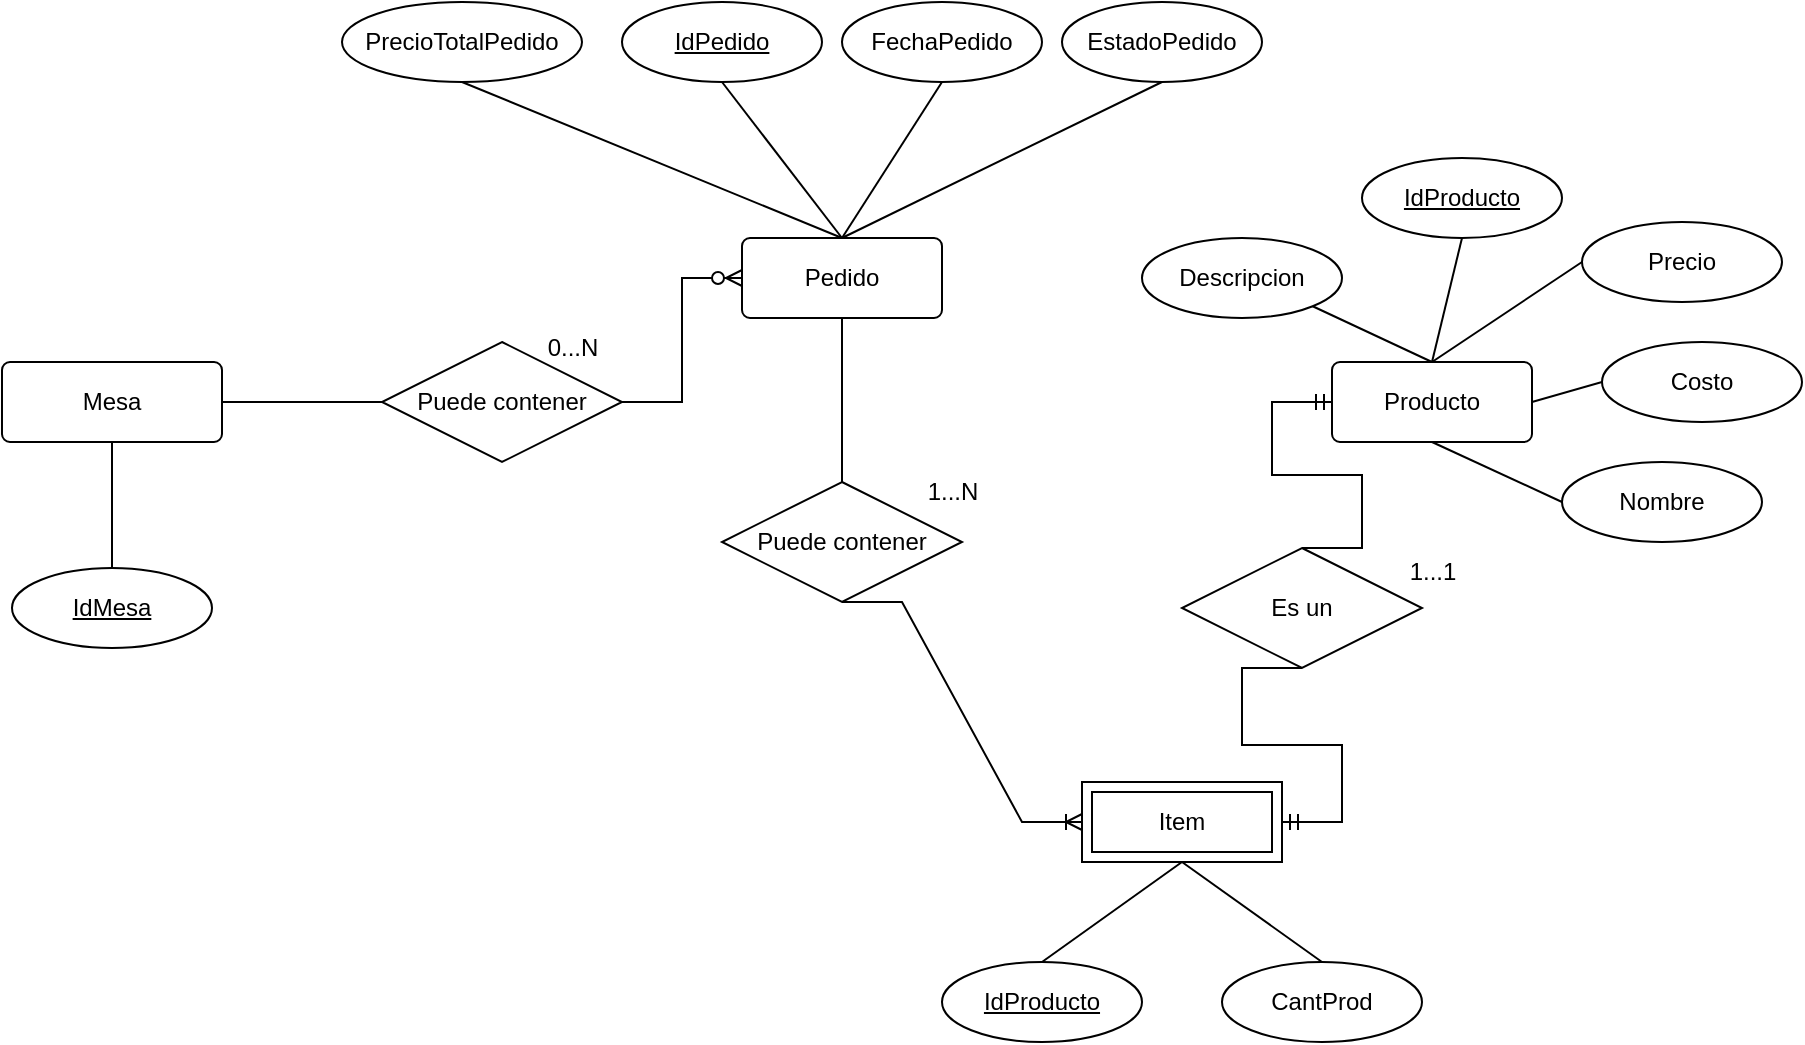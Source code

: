 <mxfile version="21.8.2" type="device">
  <diagram name="Página-1" id="tE-FfOUnxGVTIb8NPLxv">
    <mxGraphModel dx="874" dy="1683" grid="1" gridSize="10" guides="1" tooltips="1" connect="1" arrows="1" fold="1" page="1" pageScale="1" pageWidth="827" pageHeight="1169" math="0" shadow="0">
      <root>
        <mxCell id="0" />
        <mxCell id="1" parent="0" />
        <mxCell id="cRG0QfzShwpWN7QY3RTz-1" value="Mesa" style="rounded=1;arcSize=10;whiteSpace=wrap;html=1;align=center;" vertex="1" parent="1">
          <mxGeometry x="20" y="120" width="110" height="40" as="geometry" />
        </mxCell>
        <mxCell id="cRG0QfzShwpWN7QY3RTz-2" value="Producto" style="rounded=1;arcSize=10;whiteSpace=wrap;html=1;align=center;" vertex="1" parent="1">
          <mxGeometry x="685" y="120" width="100" height="40" as="geometry" />
        </mxCell>
        <mxCell id="cRG0QfzShwpWN7QY3RTz-3" value="Pedido" style="rounded=1;arcSize=10;whiteSpace=wrap;html=1;align=center;" vertex="1" parent="1">
          <mxGeometry x="390" y="58" width="100" height="40" as="geometry" />
        </mxCell>
        <mxCell id="cRG0QfzShwpWN7QY3RTz-7" value="Item" style="shape=ext;margin=3;double=1;whiteSpace=wrap;html=1;align=center;" vertex="1" parent="1">
          <mxGeometry x="560" y="330" width="100" height="40" as="geometry" />
        </mxCell>
        <mxCell id="cRG0QfzShwpWN7QY3RTz-8" value="IdProducto" style="ellipse;whiteSpace=wrap;html=1;align=center;fontStyle=4;" vertex="1" parent="1">
          <mxGeometry x="490" y="420" width="100" height="40" as="geometry" />
        </mxCell>
        <mxCell id="cRG0QfzShwpWN7QY3RTz-10" value="" style="endArrow=none;html=1;rounded=0;exitX=0.5;exitY=0;exitDx=0;exitDy=0;entryX=0.5;entryY=1;entryDx=0;entryDy=0;" edge="1" parent="1" source="cRG0QfzShwpWN7QY3RTz-8" target="cRG0QfzShwpWN7QY3RTz-7">
          <mxGeometry relative="1" as="geometry">
            <mxPoint x="320" y="410" as="sourcePoint" />
            <mxPoint x="480" y="410" as="targetPoint" />
          </mxGeometry>
        </mxCell>
        <mxCell id="cRG0QfzShwpWN7QY3RTz-11" value="CantProd" style="ellipse;whiteSpace=wrap;html=1;align=center;" vertex="1" parent="1">
          <mxGeometry x="630" y="420" width="100" height="40" as="geometry" />
        </mxCell>
        <mxCell id="cRG0QfzShwpWN7QY3RTz-12" value="" style="endArrow=none;html=1;rounded=0;exitX=0.5;exitY=0;exitDx=0;exitDy=0;entryX=0.5;entryY=1;entryDx=0;entryDy=0;" edge="1" parent="1" source="cRG0QfzShwpWN7QY3RTz-11" target="cRG0QfzShwpWN7QY3RTz-7">
          <mxGeometry relative="1" as="geometry">
            <mxPoint x="310" y="420" as="sourcePoint" />
            <mxPoint x="360" y="330" as="targetPoint" />
          </mxGeometry>
        </mxCell>
        <mxCell id="cRG0QfzShwpWN7QY3RTz-17" value="" style="edgeStyle=entityRelationEdgeStyle;fontSize=12;html=1;endArrow=ERoneToMany;rounded=0;exitX=0.5;exitY=1;exitDx=0;exitDy=0;entryX=0;entryY=0.5;entryDx=0;entryDy=0;" edge="1" parent="1" source="cRG0QfzShwpWN7QY3RTz-20" target="cRG0QfzShwpWN7QY3RTz-7">
          <mxGeometry width="100" height="100" relative="1" as="geometry">
            <mxPoint x="360" y="320" as="sourcePoint" />
            <mxPoint x="460" y="220" as="targetPoint" />
            <Array as="points">
              <mxPoint x="320" y="270" />
              <mxPoint x="350" y="250" />
            </Array>
          </mxGeometry>
        </mxCell>
        <mxCell id="cRG0QfzShwpWN7QY3RTz-18" value="" style="edgeStyle=entityRelationEdgeStyle;fontSize=12;html=1;endArrow=ERzeroToMany;endFill=1;rounded=0;entryX=0;entryY=0.5;entryDx=0;entryDy=0;exitX=1;exitY=0.5;exitDx=0;exitDy=0;" edge="1" parent="1" source="cRG0QfzShwpWN7QY3RTz-31" target="cRG0QfzShwpWN7QY3RTz-3">
          <mxGeometry width="100" height="100" relative="1" as="geometry">
            <mxPoint x="20" y="190" as="sourcePoint" />
            <mxPoint x="120" y="90" as="targetPoint" />
          </mxGeometry>
        </mxCell>
        <mxCell id="cRG0QfzShwpWN7QY3RTz-20" value="Puede contener" style="shape=rhombus;perimeter=rhombusPerimeter;whiteSpace=wrap;html=1;align=center;" vertex="1" parent="1">
          <mxGeometry x="380" y="180" width="120" height="60" as="geometry" />
        </mxCell>
        <mxCell id="cRG0QfzShwpWN7QY3RTz-23" value="" style="endArrow=none;html=1;rounded=0;entryX=0.5;entryY=1;entryDx=0;entryDy=0;exitX=0.5;exitY=0;exitDx=0;exitDy=0;" edge="1" parent="1" source="cRG0QfzShwpWN7QY3RTz-20" target="cRG0QfzShwpWN7QY3RTz-3">
          <mxGeometry relative="1" as="geometry">
            <mxPoint x="280" y="220" as="sourcePoint" />
            <mxPoint x="440" y="220" as="targetPoint" />
          </mxGeometry>
        </mxCell>
        <mxCell id="cRG0QfzShwpWN7QY3RTz-19" value="Es un" style="shape=rhombus;perimeter=rhombusPerimeter;whiteSpace=wrap;html=1;align=center;" vertex="1" parent="1">
          <mxGeometry x="610" y="213" width="120" height="60" as="geometry" />
        </mxCell>
        <mxCell id="cRG0QfzShwpWN7QY3RTz-26" value="" style="edgeStyle=entityRelationEdgeStyle;fontSize=12;html=1;endArrow=ERmandOne;rounded=0;entryX=0;entryY=0.5;entryDx=0;entryDy=0;exitX=0.5;exitY=0;exitDx=0;exitDy=0;" edge="1" parent="1" source="cRG0QfzShwpWN7QY3RTz-19" target="cRG0QfzShwpWN7QY3RTz-2">
          <mxGeometry width="100" height="100" relative="1" as="geometry">
            <mxPoint x="620" y="150" as="sourcePoint" />
            <mxPoint x="740" y="140" as="targetPoint" />
          </mxGeometry>
        </mxCell>
        <mxCell id="cRG0QfzShwpWN7QY3RTz-27" value="" style="edgeStyle=entityRelationEdgeStyle;fontSize=12;html=1;endArrow=ERmandOne;rounded=0;exitX=0.5;exitY=1;exitDx=0;exitDy=0;entryX=1;entryY=0.5;entryDx=0;entryDy=0;" edge="1" parent="1" source="cRG0QfzShwpWN7QY3RTz-19" target="cRG0QfzShwpWN7QY3RTz-7">
          <mxGeometry width="100" height="100" relative="1" as="geometry">
            <mxPoint x="720" y="300" as="sourcePoint" />
            <mxPoint x="820" y="200" as="targetPoint" />
          </mxGeometry>
        </mxCell>
        <mxCell id="cRG0QfzShwpWN7QY3RTz-31" value="Puede contener" style="shape=rhombus;perimeter=rhombusPerimeter;whiteSpace=wrap;html=1;align=center;" vertex="1" parent="1">
          <mxGeometry x="210" y="110" width="120" height="60" as="geometry" />
        </mxCell>
        <mxCell id="cRG0QfzShwpWN7QY3RTz-32" value="" style="endArrow=none;html=1;rounded=0;exitX=1;exitY=0.5;exitDx=0;exitDy=0;entryX=0;entryY=0.5;entryDx=0;entryDy=0;" edge="1" parent="1" source="cRG0QfzShwpWN7QY3RTz-1" target="cRG0QfzShwpWN7QY3RTz-31">
          <mxGeometry relative="1" as="geometry">
            <mxPoint x="100" y="229" as="sourcePoint" />
            <mxPoint x="260" y="229" as="targetPoint" />
          </mxGeometry>
        </mxCell>
        <mxCell id="cRG0QfzShwpWN7QY3RTz-33" value="1...N" style="text;html=1;align=center;verticalAlign=middle;resizable=0;points=[];autosize=1;strokeColor=none;fillColor=none;" vertex="1" parent="1">
          <mxGeometry x="470" y="170" width="50" height="30" as="geometry" />
        </mxCell>
        <mxCell id="cRG0QfzShwpWN7QY3RTz-34" value="0...N" style="text;html=1;align=center;verticalAlign=middle;resizable=0;points=[];autosize=1;strokeColor=none;fillColor=none;" vertex="1" parent="1">
          <mxGeometry x="280" y="98" width="50" height="30" as="geometry" />
        </mxCell>
        <mxCell id="cRG0QfzShwpWN7QY3RTz-35" value="1...1" style="text;html=1;align=center;verticalAlign=middle;resizable=0;points=[];autosize=1;strokeColor=none;fillColor=none;" vertex="1" parent="1">
          <mxGeometry x="710" y="210" width="50" height="30" as="geometry" />
        </mxCell>
        <mxCell id="cRG0QfzShwpWN7QY3RTz-36" value="IdMesa" style="ellipse;whiteSpace=wrap;html=1;align=center;fontStyle=4;" vertex="1" parent="1">
          <mxGeometry x="25" y="223" width="100" height="40" as="geometry" />
        </mxCell>
        <mxCell id="cRG0QfzShwpWN7QY3RTz-37" value="" style="endArrow=none;html=1;rounded=0;exitX=0.5;exitY=0;exitDx=0;exitDy=0;entryX=0.5;entryY=1;entryDx=0;entryDy=0;" edge="1" parent="1" source="cRG0QfzShwpWN7QY3RTz-36" target="cRG0QfzShwpWN7QY3RTz-1">
          <mxGeometry relative="1" as="geometry">
            <mxPoint x="160" y="263" as="sourcePoint" />
            <mxPoint x="320" y="263" as="targetPoint" />
          </mxGeometry>
        </mxCell>
        <mxCell id="cRG0QfzShwpWN7QY3RTz-38" value="IdPedido" style="ellipse;whiteSpace=wrap;html=1;align=center;fontStyle=4;" vertex="1" parent="1">
          <mxGeometry x="330" y="-60" width="100" height="40" as="geometry" />
        </mxCell>
        <mxCell id="cRG0QfzShwpWN7QY3RTz-39" value="FechaPedido" style="ellipse;whiteSpace=wrap;html=1;align=center;" vertex="1" parent="1">
          <mxGeometry x="440" y="-60" width="100" height="40" as="geometry" />
        </mxCell>
        <mxCell id="cRG0QfzShwpWN7QY3RTz-40" value="EstadoPedido" style="ellipse;whiteSpace=wrap;html=1;align=center;" vertex="1" parent="1">
          <mxGeometry x="550" y="-60" width="100" height="40" as="geometry" />
        </mxCell>
        <mxCell id="cRG0QfzShwpWN7QY3RTz-41" value="PrecioTotalPedido" style="ellipse;whiteSpace=wrap;html=1;align=center;" vertex="1" parent="1">
          <mxGeometry x="190" y="-60" width="120" height="40" as="geometry" />
        </mxCell>
        <mxCell id="cRG0QfzShwpWN7QY3RTz-42" value="" style="endArrow=none;html=1;rounded=0;entryX=0.5;entryY=0;entryDx=0;entryDy=0;exitX=0.5;exitY=1;exitDx=0;exitDy=0;" edge="1" parent="1" source="cRG0QfzShwpWN7QY3RTz-41" target="cRG0QfzShwpWN7QY3RTz-3">
          <mxGeometry relative="1" as="geometry">
            <mxPoint x="230" y="30" as="sourcePoint" />
            <mxPoint x="390" y="30" as="targetPoint" />
          </mxGeometry>
        </mxCell>
        <mxCell id="cRG0QfzShwpWN7QY3RTz-43" value="" style="endArrow=none;html=1;rounded=0;exitX=0.5;exitY=1;exitDx=0;exitDy=0;entryX=0.5;entryY=0;entryDx=0;entryDy=0;" edge="1" parent="1" source="cRG0QfzShwpWN7QY3RTz-38" target="cRG0QfzShwpWN7QY3RTz-3">
          <mxGeometry relative="1" as="geometry">
            <mxPoint x="330" y="70" as="sourcePoint" />
            <mxPoint x="490" y="70" as="targetPoint" />
          </mxGeometry>
        </mxCell>
        <mxCell id="cRG0QfzShwpWN7QY3RTz-44" value="" style="endArrow=none;html=1;rounded=0;exitX=0.5;exitY=1;exitDx=0;exitDy=0;entryX=0.5;entryY=0;entryDx=0;entryDy=0;" edge="1" parent="1" source="cRG0QfzShwpWN7QY3RTz-39" target="cRG0QfzShwpWN7QY3RTz-3">
          <mxGeometry relative="1" as="geometry">
            <mxPoint x="330" y="70" as="sourcePoint" />
            <mxPoint x="490" y="70" as="targetPoint" />
          </mxGeometry>
        </mxCell>
        <mxCell id="cRG0QfzShwpWN7QY3RTz-45" value="" style="endArrow=none;html=1;rounded=0;exitX=0.5;exitY=1;exitDx=0;exitDy=0;entryX=0.5;entryY=0;entryDx=0;entryDy=0;" edge="1" parent="1" source="cRG0QfzShwpWN7QY3RTz-40" target="cRG0QfzShwpWN7QY3RTz-3">
          <mxGeometry relative="1" as="geometry">
            <mxPoint x="330" y="70" as="sourcePoint" />
            <mxPoint x="490" y="70" as="targetPoint" />
          </mxGeometry>
        </mxCell>
        <mxCell id="cRG0QfzShwpWN7QY3RTz-46" value="IdProducto" style="ellipse;whiteSpace=wrap;html=1;align=center;fontStyle=4;" vertex="1" parent="1">
          <mxGeometry x="700" y="18" width="100" height="40" as="geometry" />
        </mxCell>
        <mxCell id="cRG0QfzShwpWN7QY3RTz-47" value="Precio" style="ellipse;whiteSpace=wrap;html=1;align=center;" vertex="1" parent="1">
          <mxGeometry x="810" y="50" width="100" height="40" as="geometry" />
        </mxCell>
        <mxCell id="cRG0QfzShwpWN7QY3RTz-48" value="Descripcion" style="ellipse;whiteSpace=wrap;html=1;align=center;" vertex="1" parent="1">
          <mxGeometry x="590" y="58" width="100" height="40" as="geometry" />
        </mxCell>
        <mxCell id="cRG0QfzShwpWN7QY3RTz-49" value="Costo" style="ellipse;whiteSpace=wrap;html=1;align=center;" vertex="1" parent="1">
          <mxGeometry x="820" y="110" width="100" height="40" as="geometry" />
        </mxCell>
        <mxCell id="cRG0QfzShwpWN7QY3RTz-50" value="Nombre" style="ellipse;whiteSpace=wrap;html=1;align=center;" vertex="1" parent="1">
          <mxGeometry x="800" y="170" width="100" height="40" as="geometry" />
        </mxCell>
        <mxCell id="cRG0QfzShwpWN7QY3RTz-51" value="" style="endArrow=none;html=1;rounded=0;exitX=1;exitY=1;exitDx=0;exitDy=0;entryX=0.5;entryY=0;entryDx=0;entryDy=0;" edge="1" parent="1" source="cRG0QfzShwpWN7QY3RTz-48" target="cRG0QfzShwpWN7QY3RTz-2">
          <mxGeometry relative="1" as="geometry">
            <mxPoint x="590" y="170" as="sourcePoint" />
            <mxPoint x="750" y="170" as="targetPoint" />
          </mxGeometry>
        </mxCell>
        <mxCell id="cRG0QfzShwpWN7QY3RTz-52" value="" style="endArrow=none;html=1;rounded=0;exitX=0;exitY=0.5;exitDx=0;exitDy=0;entryX=0.5;entryY=1;entryDx=0;entryDy=0;" edge="1" parent="1" source="cRG0QfzShwpWN7QY3RTz-50" target="cRG0QfzShwpWN7QY3RTz-2">
          <mxGeometry relative="1" as="geometry">
            <mxPoint x="590" y="170" as="sourcePoint" />
            <mxPoint x="750" y="170" as="targetPoint" />
          </mxGeometry>
        </mxCell>
        <mxCell id="cRG0QfzShwpWN7QY3RTz-53" value="" style="endArrow=none;html=1;rounded=0;exitX=0.5;exitY=0;exitDx=0;exitDy=0;entryX=0.5;entryY=1;entryDx=0;entryDy=0;" edge="1" parent="1" source="cRG0QfzShwpWN7QY3RTz-2" target="cRG0QfzShwpWN7QY3RTz-46">
          <mxGeometry relative="1" as="geometry">
            <mxPoint x="810" y="18" as="sourcePoint" />
            <mxPoint x="970" y="18" as="targetPoint" />
          </mxGeometry>
        </mxCell>
        <mxCell id="cRG0QfzShwpWN7QY3RTz-54" value="" style="endArrow=none;html=1;rounded=0;exitX=0;exitY=0.5;exitDx=0;exitDy=0;entryX=1;entryY=0.5;entryDx=0;entryDy=0;" edge="1" parent="1" source="cRG0QfzShwpWN7QY3RTz-49" target="cRG0QfzShwpWN7QY3RTz-2">
          <mxGeometry relative="1" as="geometry">
            <mxPoint x="590" y="170" as="sourcePoint" />
            <mxPoint x="750" y="170" as="targetPoint" />
          </mxGeometry>
        </mxCell>
        <mxCell id="cRG0QfzShwpWN7QY3RTz-55" value="" style="endArrow=none;html=1;rounded=0;exitX=0;exitY=0.5;exitDx=0;exitDy=0;entryX=0.5;entryY=0;entryDx=0;entryDy=0;" edge="1" parent="1" source="cRG0QfzShwpWN7QY3RTz-47" target="cRG0QfzShwpWN7QY3RTz-2">
          <mxGeometry relative="1" as="geometry">
            <mxPoint x="590" y="170" as="sourcePoint" />
            <mxPoint x="750" y="170" as="targetPoint" />
          </mxGeometry>
        </mxCell>
      </root>
    </mxGraphModel>
  </diagram>
</mxfile>
